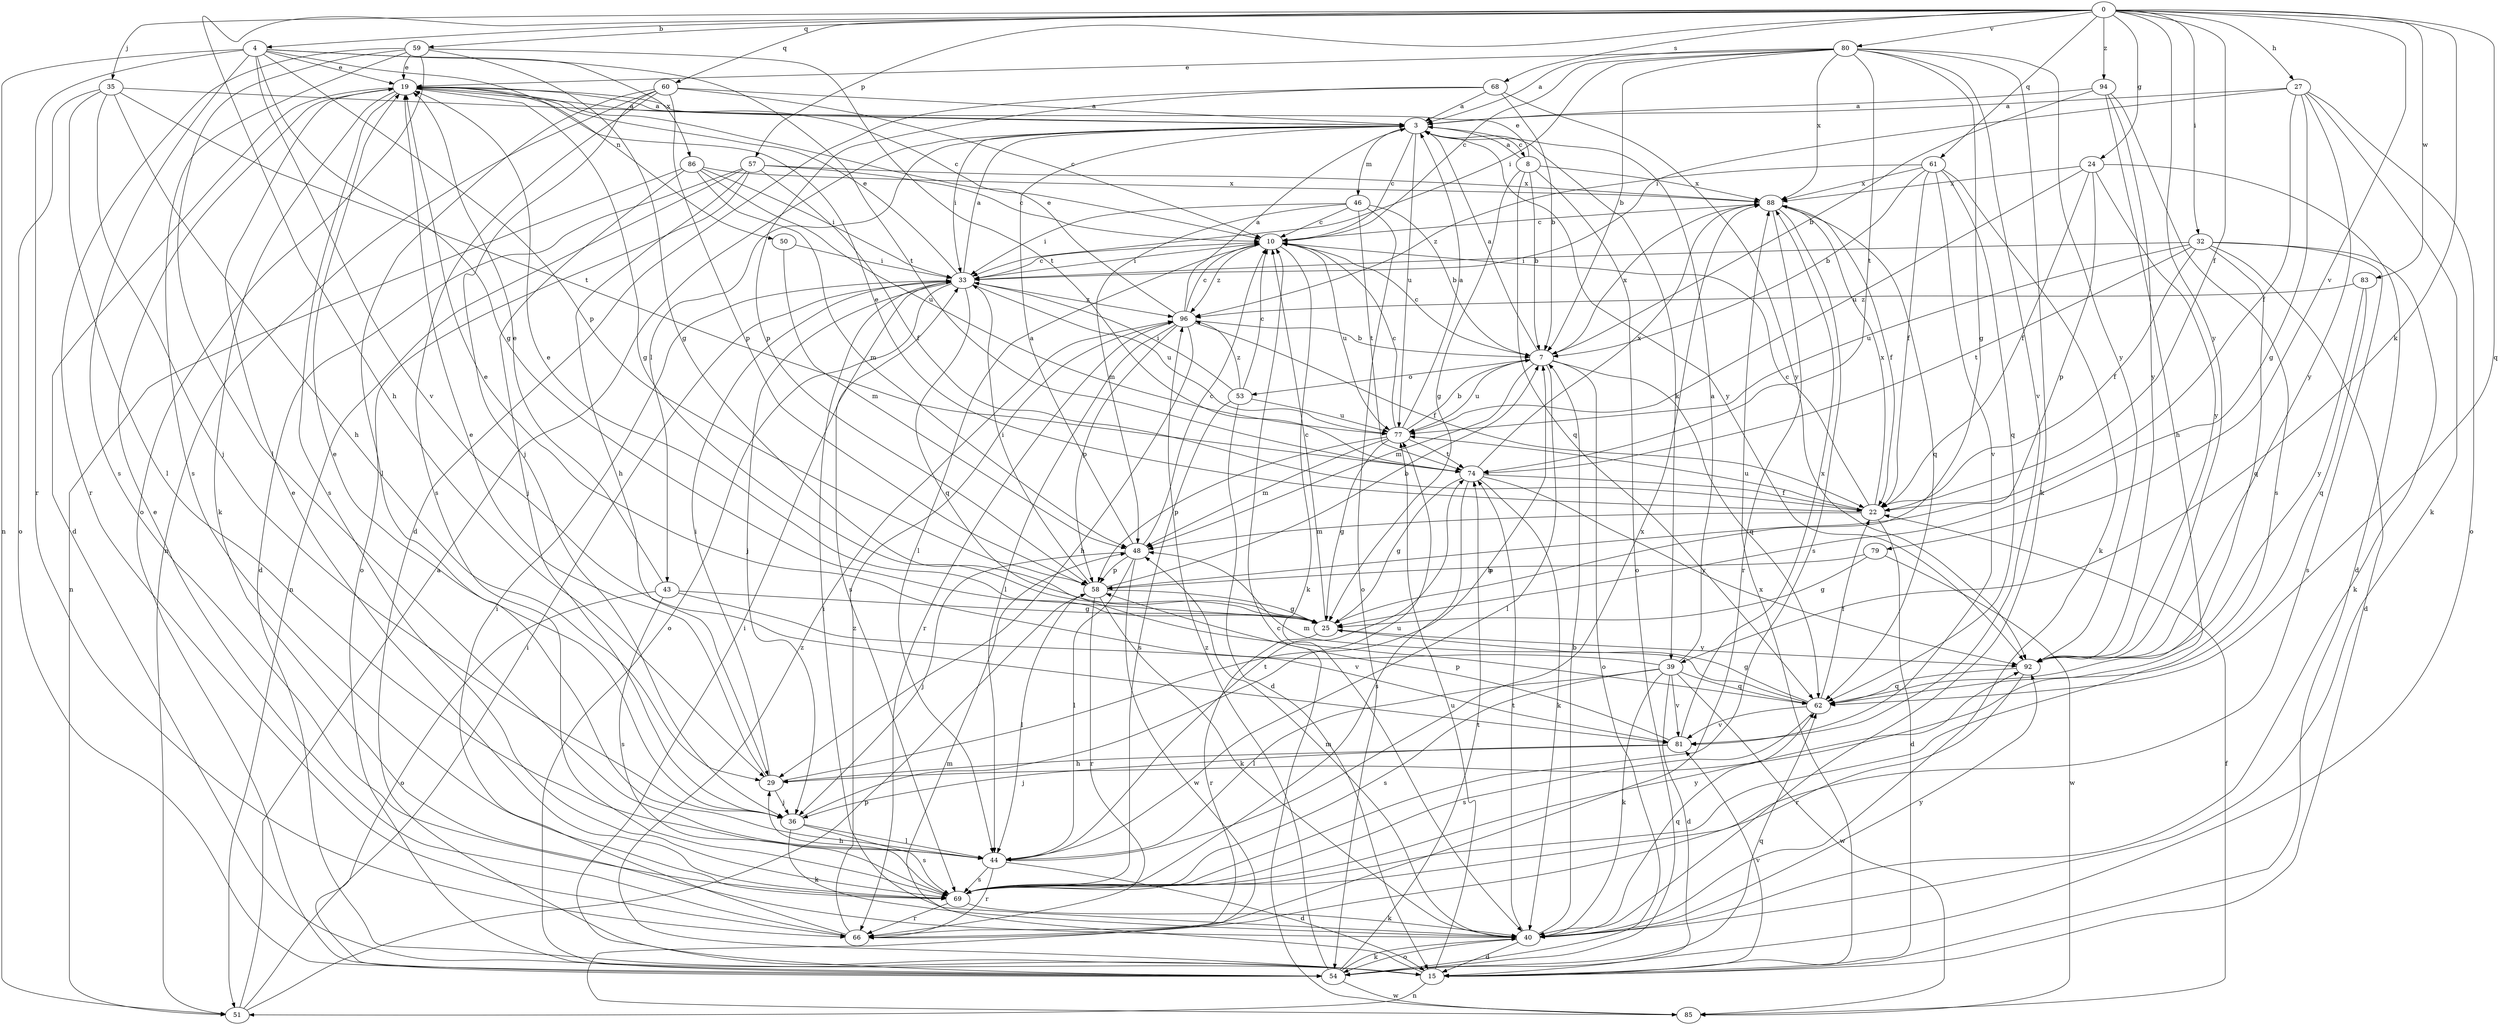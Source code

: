 strict digraph  {
0;
3;
4;
7;
8;
10;
15;
19;
22;
24;
25;
27;
29;
32;
33;
35;
36;
39;
40;
43;
44;
46;
48;
50;
51;
53;
54;
57;
58;
59;
60;
61;
62;
66;
68;
69;
74;
77;
79;
80;
81;
83;
85;
86;
88;
92;
94;
96;
0 -> 4  [label=b];
0 -> 22  [label=f];
0 -> 24  [label=g];
0 -> 27  [label=h];
0 -> 29  [label=h];
0 -> 32  [label=i];
0 -> 35  [label=j];
0 -> 39  [label=k];
0 -> 57  [label=p];
0 -> 59  [label=q];
0 -> 60  [label=q];
0 -> 61  [label=q];
0 -> 62  [label=q];
0 -> 68  [label=s];
0 -> 79  [label=v];
0 -> 80  [label=v];
0 -> 83  [label=w];
0 -> 92  [label=y];
0 -> 94  [label=z];
3 -> 8  [label=c];
3 -> 10  [label=c];
3 -> 33  [label=i];
3 -> 39  [label=k];
3 -> 43  [label=l];
3 -> 46  [label=m];
3 -> 77  [label=u];
3 -> 92  [label=y];
4 -> 19  [label=e];
4 -> 25  [label=g];
4 -> 50  [label=n];
4 -> 51  [label=n];
4 -> 58  [label=p];
4 -> 66  [label=r];
4 -> 69  [label=s];
4 -> 74  [label=t];
4 -> 81  [label=v];
4 -> 86  [label=x];
7 -> 3  [label=a];
7 -> 10  [label=c];
7 -> 44  [label=l];
7 -> 48  [label=m];
7 -> 53  [label=o];
7 -> 54  [label=o];
7 -> 62  [label=q];
7 -> 77  [label=u];
7 -> 88  [label=x];
8 -> 3  [label=a];
8 -> 7  [label=b];
8 -> 19  [label=e];
8 -> 25  [label=g];
8 -> 54  [label=o];
8 -> 62  [label=q];
8 -> 88  [label=x];
10 -> 33  [label=i];
10 -> 40  [label=k];
10 -> 44  [label=l];
10 -> 77  [label=u];
10 -> 96  [label=z];
15 -> 48  [label=m];
15 -> 51  [label=n];
15 -> 77  [label=u];
15 -> 81  [label=v];
15 -> 88  [label=x];
15 -> 96  [label=z];
19 -> 3  [label=a];
19 -> 10  [label=c];
19 -> 15  [label=d];
19 -> 25  [label=g];
19 -> 40  [label=k];
19 -> 69  [label=s];
22 -> 10  [label=c];
22 -> 15  [label=d];
22 -> 19  [label=e];
22 -> 48  [label=m];
22 -> 77  [label=u];
22 -> 88  [label=x];
24 -> 15  [label=d];
24 -> 22  [label=f];
24 -> 58  [label=p];
24 -> 77  [label=u];
24 -> 88  [label=x];
24 -> 92  [label=y];
25 -> 10  [label=c];
25 -> 19  [label=e];
25 -> 66  [label=r];
25 -> 92  [label=y];
27 -> 3  [label=a];
27 -> 22  [label=f];
27 -> 25  [label=g];
27 -> 33  [label=i];
27 -> 40  [label=k];
27 -> 54  [label=o];
27 -> 92  [label=y];
29 -> 7  [label=b];
29 -> 19  [label=e];
29 -> 33  [label=i];
29 -> 36  [label=j];
32 -> 15  [label=d];
32 -> 22  [label=f];
32 -> 33  [label=i];
32 -> 40  [label=k];
32 -> 62  [label=q];
32 -> 69  [label=s];
32 -> 74  [label=t];
32 -> 77  [label=u];
33 -> 3  [label=a];
33 -> 10  [label=c];
33 -> 19  [label=e];
33 -> 36  [label=j];
33 -> 54  [label=o];
33 -> 62  [label=q];
33 -> 69  [label=s];
33 -> 77  [label=u];
33 -> 96  [label=z];
35 -> 3  [label=a];
35 -> 29  [label=h];
35 -> 36  [label=j];
35 -> 44  [label=l];
35 -> 54  [label=o];
35 -> 74  [label=t];
36 -> 19  [label=e];
36 -> 40  [label=k];
36 -> 44  [label=l];
36 -> 69  [label=s];
36 -> 77  [label=u];
39 -> 3  [label=a];
39 -> 15  [label=d];
39 -> 19  [label=e];
39 -> 40  [label=k];
39 -> 44  [label=l];
39 -> 62  [label=q];
39 -> 69  [label=s];
39 -> 81  [label=v];
39 -> 85  [label=w];
40 -> 7  [label=b];
40 -> 15  [label=d];
40 -> 33  [label=i];
40 -> 48  [label=m];
40 -> 54  [label=o];
40 -> 62  [label=q];
40 -> 74  [label=t];
40 -> 92  [label=y];
43 -> 19  [label=e];
43 -> 25  [label=g];
43 -> 54  [label=o];
43 -> 69  [label=s];
43 -> 81  [label=v];
44 -> 15  [label=d];
44 -> 66  [label=r];
44 -> 69  [label=s];
44 -> 74  [label=t];
44 -> 88  [label=x];
46 -> 7  [label=b];
46 -> 10  [label=c];
46 -> 33  [label=i];
46 -> 48  [label=m];
46 -> 54  [label=o];
46 -> 74  [label=t];
48 -> 3  [label=a];
48 -> 10  [label=c];
48 -> 36  [label=j];
48 -> 44  [label=l];
48 -> 58  [label=p];
48 -> 85  [label=w];
50 -> 33  [label=i];
50 -> 48  [label=m];
51 -> 3  [label=a];
51 -> 33  [label=i];
51 -> 58  [label=p];
53 -> 10  [label=c];
53 -> 15  [label=d];
53 -> 33  [label=i];
53 -> 69  [label=s];
53 -> 77  [label=u];
53 -> 96  [label=z];
54 -> 33  [label=i];
54 -> 40  [label=k];
54 -> 62  [label=q];
54 -> 74  [label=t];
54 -> 85  [label=w];
54 -> 96  [label=z];
57 -> 10  [label=c];
57 -> 15  [label=d];
57 -> 22  [label=f];
57 -> 29  [label=h];
57 -> 51  [label=n];
57 -> 54  [label=o];
57 -> 88  [label=x];
58 -> 7  [label=b];
58 -> 25  [label=g];
58 -> 33  [label=i];
58 -> 40  [label=k];
58 -> 44  [label=l];
58 -> 66  [label=r];
59 -> 19  [label=e];
59 -> 25  [label=g];
59 -> 44  [label=l];
59 -> 54  [label=o];
59 -> 66  [label=r];
59 -> 69  [label=s];
59 -> 74  [label=t];
60 -> 3  [label=a];
60 -> 10  [label=c];
60 -> 36  [label=j];
60 -> 44  [label=l];
60 -> 51  [label=n];
60 -> 58  [label=p];
60 -> 69  [label=s];
61 -> 7  [label=b];
61 -> 22  [label=f];
61 -> 40  [label=k];
61 -> 62  [label=q];
61 -> 81  [label=v];
61 -> 88  [label=x];
61 -> 96  [label=z];
62 -> 22  [label=f];
62 -> 25  [label=g];
62 -> 48  [label=m];
62 -> 69  [label=s];
62 -> 81  [label=v];
66 -> 19  [label=e];
66 -> 33  [label=i];
66 -> 96  [label=z];
68 -> 3  [label=a];
68 -> 7  [label=b];
68 -> 15  [label=d];
68 -> 58  [label=p];
68 -> 92  [label=y];
69 -> 19  [label=e];
69 -> 29  [label=h];
69 -> 40  [label=k];
69 -> 66  [label=r];
69 -> 92  [label=y];
74 -> 22  [label=f];
74 -> 25  [label=g];
74 -> 40  [label=k];
74 -> 69  [label=s];
74 -> 88  [label=x];
74 -> 92  [label=y];
77 -> 3  [label=a];
77 -> 7  [label=b];
77 -> 10  [label=c];
77 -> 25  [label=g];
77 -> 48  [label=m];
77 -> 58  [label=p];
77 -> 74  [label=t];
79 -> 25  [label=g];
79 -> 58  [label=p];
79 -> 85  [label=w];
80 -> 3  [label=a];
80 -> 7  [label=b];
80 -> 10  [label=c];
80 -> 19  [label=e];
80 -> 25  [label=g];
80 -> 33  [label=i];
80 -> 40  [label=k];
80 -> 74  [label=t];
80 -> 81  [label=v];
80 -> 88  [label=x];
80 -> 92  [label=y];
81 -> 29  [label=h];
81 -> 36  [label=j];
81 -> 58  [label=p];
81 -> 88  [label=x];
83 -> 62  [label=q];
83 -> 92  [label=y];
83 -> 96  [label=z];
85 -> 10  [label=c];
85 -> 22  [label=f];
86 -> 33  [label=i];
86 -> 36  [label=j];
86 -> 48  [label=m];
86 -> 51  [label=n];
86 -> 77  [label=u];
86 -> 88  [label=x];
88 -> 10  [label=c];
88 -> 22  [label=f];
88 -> 62  [label=q];
88 -> 66  [label=r];
88 -> 69  [label=s];
92 -> 62  [label=q];
92 -> 66  [label=r];
94 -> 3  [label=a];
94 -> 7  [label=b];
94 -> 29  [label=h];
94 -> 69  [label=s];
94 -> 92  [label=y];
96 -> 3  [label=a];
96 -> 7  [label=b];
96 -> 10  [label=c];
96 -> 19  [label=e];
96 -> 22  [label=f];
96 -> 29  [label=h];
96 -> 44  [label=l];
96 -> 58  [label=p];
96 -> 66  [label=r];
}
